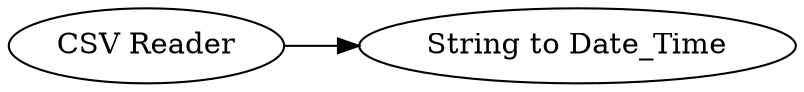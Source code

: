 digraph {
	"2016790882086682964_2" [label="String to Date_Time"]
	"2016790882086682964_1" [label="CSV Reader"]
	"2016790882086682964_1" -> "2016790882086682964_2"
	rankdir=LR
}
